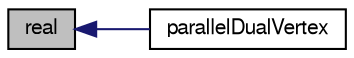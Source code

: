 digraph "real"
{
  bgcolor="transparent";
  edge [fontname="FreeSans",fontsize="10",labelfontname="FreeSans",labelfontsize="10"];
  node [fontname="FreeSans",fontsize="10",shape=record];
  rankdir="LR";
  Node23 [label="real",height=0.2,width=0.4,color="black", fillcolor="grey75", style="filled", fontcolor="black"];
  Node23 -> Node24 [dir="back",color="midnightblue",fontsize="10",style="solid",fontname="FreeSans"];
  Node24 [label="parallelDualVertex",height=0.2,width=0.4,color="black",URL="$a31462.html#a4985e38f265c2a0cd343c9516ac81c67",tooltip="Does the Dual vertex form part of a processor patch. "];
}
